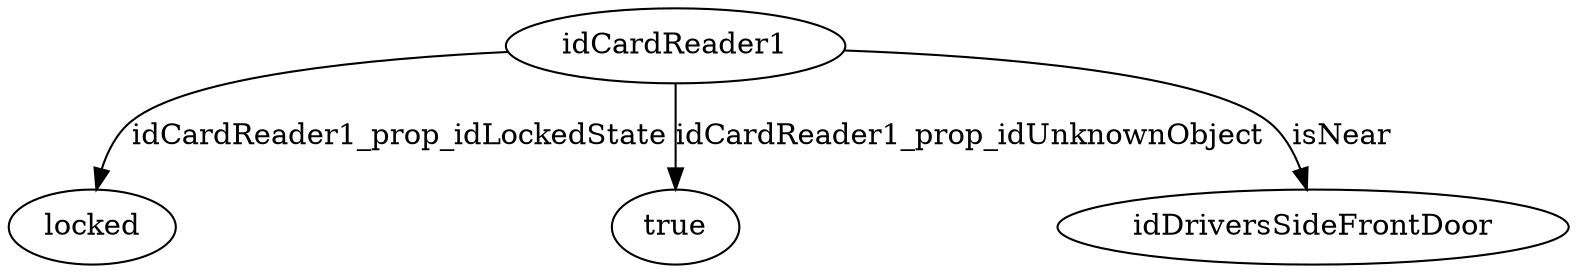 strict digraph  {
idCardReader1 [node_type=entity_node];
locked [node_type=property_node];
true [node_type=property_node];
idDriversSideFrontDoor [node_type=entity_node];
idCardReader1 -> locked  [edge_type=property, label=idCardReader1_prop_idLockedState];
idCardReader1 -> true  [edge_type=property, label=idCardReader1_prop_idUnknownObject];
idCardReader1 -> idDriversSideFrontDoor  [edge_type=relationship, label=isNear];
}
